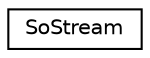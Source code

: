 digraph "Graphical Class Hierarchy"
{
 // LATEX_PDF_SIZE
  edge [fontname="Helvetica",fontsize="10",labelfontname="Helvetica",labelfontsize="10"];
  node [fontname="Helvetica",fontsize="10",shape=record];
  rankdir="LR";
  Node0 [label="SoStream",height=0.2,width=0.4,color="black", fillcolor="white", style="filled",URL="$classSoStream.html",tooltip=" "];
}
